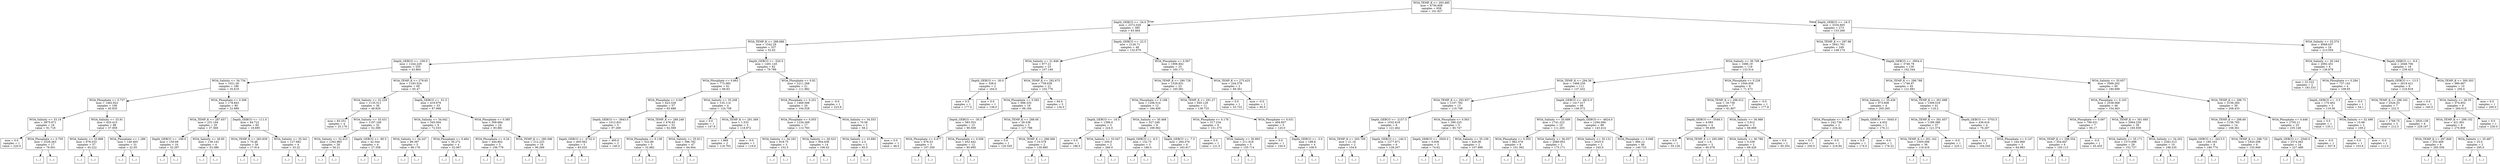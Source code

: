 digraph Tree {
node [shape=box] ;
0 [label="WOA_TEMP_K <= 293.485\nmse = 4756.608\nsamples = 658\nvalue = 101.827"] ;
1 [label="Depth_GEBCO <= -34.0\nmse = 2372.029\nsamples = 385\nvalue = 63.464"] ;
0 -> 1 [labeldistance=2.5, labelangle=45, headlabel="True"] ;
2 [label="WOA_TEMP_K <= 288.686\nmse = 1542.29\nsamples = 337\nvalue = 52.62"] ;
1 -> 2 ;
3 [label="Depth_GEBCO <= -100.0\nmse = 1244.229\nsamples = 255\nvalue = 43.864"] ;
2 -> 3 ;
4 [label="WOA_Salinity <= 34.734\nmse = 1021.26\nsamples = 186\nvalue = 35.619"] ;
3 -> 4 ;
5 [label="WOA_Phosphate <= 0.737\nmse = 1462.922\nsamples = 106\nvalue = 45.835"] ;
4 -> 5 ;
6 [label="WOA_Salinity <= 33.19\nmse = 3875.671\nsamples = 18\nvalue = 91.718"] ;
5 -> 6 ;
7 [label="mse = 0.0\nsamples = 1\nvalue = 220.0"] ;
6 -> 7 ;
8 [label="WOA_Phosphate <= 0.705\nmse = 2528.263\nsamples = 17\nvalue = 79.501"] ;
6 -> 8 ;
9 [label="(...)"] ;
8 -> 9 ;
40 [label="(...)"] ;
8 -> 40 ;
41 [label="WOA_Salinity <= 33.91\nmse = 625.415\nsamples = 88\nvalue = 37.959"] ;
5 -> 41 ;
42 [label="WOA_Salinity <= 33.898\nmse = 678.533\nsamples = 57\nvalue = 45.222"] ;
41 -> 42 ;
43 [label="(...)"] ;
42 -> 43 ;
144 [label="(...)"] ;
42 -> 144 ;
147 [label="WOA_Phosphate <= 1.289\nmse = 140.405\nsamples = 31\nvalue = 22.05"] ;
41 -> 147 ;
148 [label="(...)"] ;
147 -> 148 ;
175 [label="(...)"] ;
147 -> 175 ;
206 [label="WOA_Phosphate <= 0.306\nmse = 178.843\nsamples = 80\nvalue = 22.889"] ;
4 -> 206 ;
207 [label="WOA_TEMP_K <= 287.657\nmse = 231.194\nsamples = 20\nvalue = 37.569"] ;
206 -> 207 ;
208 [label="Depth_GEBCO <= -166.0\nmse = 150.69\nsamples = 16\nvalue = 32.297"] ;
207 -> 208 ;
209 [label="(...)"] ;
208 -> 209 ;
230 [label="(...)"] ;
208 -> 230 ;
235 [label="WOA_Salinity <= 36.85\nmse = 139.143\nsamples = 4\nvalue = 53.386"] ;
207 -> 235 ;
236 [label="(...)"] ;
235 -> 236 ;
239 [label="(...)"] ;
235 -> 239 ;
240 [label="Depth_GEBCO <= -111.0\nmse = 84.722\nsamples = 60\nvalue = 18.695"] ;
206 -> 240 ;
241 [label="WOA_TEMP_K <= 283.839\nmse = 70.46\nsamples = 56\nvalue = 17.914"] ;
240 -> 241 ;
242 [label="(...)"] ;
241 -> 242 ;
299 [label="(...)"] ;
241 -> 299 ;
304 [label="WOA_Salinity <= 35.341\nmse = 127.682\nsamples = 4\nvalue = 33.22"] ;
240 -> 304 ;
305 [label="(...)"] ;
304 -> 305 ;
310 [label="(...)"] ;
304 -> 310 ;
311 [label="WOA_TEMP_K <= 279.65\nmse = 1183.524\nsamples = 69\nvalue = 65.47"] ;
3 -> 311 ;
312 [label="WOA_Salinity <= 32.229\nmse = 1135.511\nsamples = 36\nvalue = 48.829"] ;
311 -> 312 ;
313 [label="mse = 83.251\nsamples = 4\nvalue = 25.179"] ;
312 -> 313 ;
314 [label="WOA_Salinity <= 33.431\nmse = 1197.169\nsamples = 32\nvalue = 52.399"] ;
312 -> 314 ;
315 [label="WOA_Salinity <= 32.415\nmse = 1262.963\nsamples = 28\nvalue = 56.21"] ;
314 -> 315 ;
316 [label="(...)"] ;
315 -> 316 ;
317 [label="(...)"] ;
315 -> 317 ;
326 [label="Depth_GEBCO <= -80.5\nmse = 42.344\nsamples = 4\nvalue = 27.358"] ;
314 -> 326 ;
327 [label="(...)"] ;
326 -> 327 ;
328 [label="(...)"] ;
326 -> 328 ;
333 [label="Depth_GEBCO <= -51.5\nmse = 419.979\nsamples = 33\nvalue = 87.068"] ;
311 -> 333 ;
334 [label="WOA_Salinity <= 34.642\nmse = 345.004\nsamples = 9\nvalue = 72.533"] ;
333 -> 334 ;
335 [label="WOA_Salinity <= 34.247\nmse = 89.397\nsamples = 5\nvalue = 86.178"] ;
334 -> 335 ;
336 [label="(...)"] ;
335 -> 336 ;
337 [label="(...)"] ;
335 -> 337 ;
344 [label="WOA_Phosphate <= 0.484\nmse = 30.272\nsamples = 4\nvalue = 52.067"] ;
334 -> 344 ;
345 [label="(...)"] ;
344 -> 345 ;
350 [label="(...)"] ;
344 -> 350 ;
351 [label="WOA_Phosphate <= 0.385\nmse = 309.684\nsamples = 24\nvalue = 93.881"] ;
333 -> 351 ;
352 [label="WOA_Phosphate <= 0.34\nmse = 444.802\nsamples = 5\nvalue = 106.779"] ;
351 -> 352 ;
353 [label="(...)"] ;
352 -> 353 ;
356 [label="(...)"] ;
352 -> 356 ;
357 [label="WOA_TEMP_K <= 280.596\nmse = 212.223\nsamples = 19\nvalue = 90.269"] ;
351 -> 357 ;
358 [label="(...)"] ;
357 -> 358 ;
359 [label="(...)"] ;
357 -> 359 ;
378 [label="Depth_GEBCO <= -520.5\nmse = 1491.145\nsamples = 82\nvalue = 79.789"] ;
2 -> 378 ;
379 [label="WOA_Phosphate <= 0.663\nmse = 773.085\nsamples = 61\nvalue = 68.83"] ;
378 -> 379 ;
380 [label="WOA_Phosphate <= 0.047\nmse = 623.328\nsamples = 57\nvalue = 65.688"] ;
379 -> 380 ;
381 [label="Depth_GEBCO <= -3843.0\nmse = 1012.831\nsamples = 5\nvalue = 97.269"] ;
380 -> 381 ;
382 [label="Depth_GEBCO <= -4732.0\nmse = 405.562\nsamples = 3\nvalue = 83.025"] ;
381 -> 382 ;
383 [label="(...)"] ;
382 -> 383 ;
384 [label="(...)"] ;
382 -> 384 ;
387 [label="mse = 400.0\nsamples = 2\nvalue = 140.0"] ;
381 -> 387 ;
388 [label="WOA_TEMP_K <= 289.248\nmse = 476.63\nsamples = 52\nvalue = 62.569"] ;
380 -> 388 ;
389 [label="WOA_Phosphate <= 0.138\nmse = 522.89\nsamples = 5\nvalue = 32.882"] ;
388 -> 389 ;
390 [label="(...)"] ;
389 -> 390 ;
397 [label="(...)"] ;
389 -> 397 ;
398 [label="WOA_Salinity <= 35.911\nmse = 396.782\nsamples = 47\nvalue = 64.944"] ;
388 -> 398 ;
399 [label="(...)"] ;
398 -> 399 ;
446 [label="(...)"] ;
398 -> 446 ;
469 [label="WOA_Salinity <= 35.208\nmse = 135.114\nsamples = 4\nvalue = 124.758"] ;
379 -> 469 ;
470 [label="mse = 0.0\nsamples = 1\nvalue = 147.9"] ;
469 -> 470 ;
471 [label="WOA_TEMP_K <= 291.369\nmse = 1.533\nsamples = 3\nvalue = 118.972"] ;
469 -> 471 ;
472 [label="mse = 1.869\nsamples = 2\nvalue = 118.763"] ;
471 -> 472 ;
473 [label="mse = -0.0\nsamples = 1\nvalue = 119.6"] ;
471 -> 473 ;
474 [label="WOA_Phosphate <= 0.92\nmse = 2211.268\nsamples = 21\nvalue = 111.982"] ;
378 -> 474 ;
475 [label="WOA_Phosphate <= 0.251\nmse = 1469.568\nsamples = 20\nvalue = 104.528"] ;
474 -> 475 ;
476 [label="WOA_Phosphate <= 0.055\nmse = 1234.269\nsamples = 17\nvalue = 113.793"] ;
475 -> 476 ;
477 [label="WOA_Salinity <= 34.183\nmse = 918.75\nsamples = 3\nvalue = 152.5"] ;
476 -> 477 ;
478 [label="(...)"] ;
477 -> 478 ;
479 [label="(...)"] ;
477 -> 479 ;
482 [label="WOA_Salinity <= 28.323\nmse = 954.636\nsamples = 14\nvalue = 106.42"] ;
476 -> 482 ;
483 [label="(...)"] ;
482 -> 483 ;
486 [label="(...)"] ;
482 -> 486 ;
505 [label="WOA_Salinity <= 34.553\nmse = 70.56\nsamples = 3\nvalue = 58.2"] ;
475 -> 505 ;
506 [label="WOA_Salinity <= 33.685\nmse = 2.0\nsamples = 2\nvalue = 65.0"] ;
505 -> 506 ;
507 [label="(...)"] ;
506 -> 507 ;
508 [label="(...)"] ;
506 -> 508 ;
509 [label="mse = 0.0\nsamples = 1\nvalue = 48.0"] ;
505 -> 509 ;
510 [label="mse = -0.0\nsamples = 1\nvalue = 223.8"] ;
474 -> 510 ;
511 [label="Depth_GEBCO <= -22.5\nmse = 2126.71\nsamples = 48\nvalue = 132.679"] ;
1 -> 511 ;
512 [label="WOA_Salinity <= 31.846\nmse = 977.21\nsamples = 23\nvalue = 107.149"] ;
511 -> 512 ;
513 [label="Depth_GEBCO <= -30.0\nmse = 338.0\nsamples = 2\nvalue = 164.0"] ;
512 -> 513 ;
514 [label="mse = 0.0\nsamples = 1\nvalue = 177.0"] ;
513 -> 514 ;
515 [label="mse = 0.0\nsamples = 1\nvalue = 138.0"] ;
513 -> 515 ;
516 [label="WOA_TEMP_K <= 292.675\nmse = 758.639\nsamples = 21\nvalue = 102.776"] ;
512 -> 516 ;
517 [label="WOA_Phosphate <= 0.592\nmse = 696.335\nsamples = 18\nvalue = 98.184"] ;
516 -> 517 ;
518 [label="Depth_GEBCO <= -30.5\nmse = 583.353\nsamples = 15\nvalue = 90.509"] ;
517 -> 518 ;
519 [label="WOA_Phosphate <= 0.477\nmse = 676.53\nsamples = 3\nvalue = 107.359"] ;
518 -> 519 ;
520 [label="(...)"] ;
519 -> 520 ;
523 [label="(...)"] ;
519 -> 523 ;
524 [label="WOA_Phosphate <= 0.058\nmse = 452.442\nsamples = 12\nvalue = 85.695"] ;
518 -> 524 ;
525 [label="(...)"] ;
524 -> 525 ;
526 [label="(...)"] ;
524 -> 526 ;
539 [label="WOA_TEMP_K <= 288.06\nmse = 28.538\nsamples = 3\nvalue = 127.788"] ;
517 -> 539 ;
540 [label="mse = 0.0\nsamples = 1\nvalue = 120.545"] ;
539 -> 540 ;
541 [label="WOA_TEMP_K <= 288.366\nmse = 10.579\nsamples = 2\nvalue = 130.685"] ;
539 -> 541 ;
542 [label="(...)"] ;
541 -> 542 ;
543 [label="(...)"] ;
541 -> 543 ;
544 [label="mse = 64.0\nsamples = 3\nvalue = 134.0"] ;
516 -> 544 ;
545 [label="WOA_Phosphate <= 0.567\nmse = 1906.842\nsamples = 25\nvalue = 160.172"] ;
511 -> 545 ;
546 [label="WOA_TEMP_K <= 290.728\nmse = 1526.831\nsamples = 23\nvalue = 165.081"] ;
545 -> 546 ;
547 [label="WOA_Phosphate <= 0.188\nmse = 1206.514\nsamples = 12\nvalue = 184.409"] ;
546 -> 547 ;
548 [label="Depth_GEBCO <= -16.5\nmse = 1396.0\nsamples = 3\nvalue = 224.0"] ;
547 -> 548 ;
549 [label="mse = 0.0\nsamples = 1\nvalue = 188.0"] ;
548 -> 549 ;
550 [label="WOA_Salinity <= 33.547\nmse = 200.0\nsamples = 2\nvalue = 260.0"] ;
548 -> 550 ;
551 [label="(...)"] ;
550 -> 551 ;
552 [label="(...)"] ;
550 -> 552 ;
553 [label="WOA_Salinity <= 30.468\nmse = 327.246\nsamples = 9\nvalue = 169.562"] ;
547 -> 553 ;
554 [label="Depth_GEBCO <= -6.5\nmse = 132.75\nsamples = 3\nvalue = 186.5"] ;
553 -> 554 ;
555 [label="(...)"] ;
554 -> 555 ;
558 [label="(...)"] ;
554 -> 558 ;
559 [label="Depth_GEBCO <= -7.5\nmse = 264.576\nsamples = 6\nvalue = 163.917"] ;
553 -> 559 ;
560 [label="(...)"] ;
559 -> 560 ;
565 [label="(...)"] ;
559 -> 565 ;
568 [label="WOA_TEMP_K <= 291.27\nmse = 645.129\nsamples = 11\nvalue = 136.733"] ;
546 -> 568 ;
569 [label="WOA_Phosphate <= 0.178\nmse = 317.234\nsamples = 6\nvalue = 151.375"] ;
568 -> 569 ;
570 [label="mse = 0.0\nsamples = 1\nvalue = 121.0"] ;
569 -> 570 ;
571 [label="WOA_Salinity <= 30.893\nmse = 211.918\nsamples = 5\nvalue = 155.714"] ;
569 -> 571 ;
572 [label="(...)"] ;
571 -> 572 ;
577 [label="(...)"] ;
571 -> 577 ;
580 [label="WOA_Phosphate <= 0.031\nmse = 494.857\nsamples = 5\nvalue = 120.0"] ;
568 -> 580 ;
581 [label="mse = 0.0\nsamples = 1\nvalue = 150.0"] ;
580 -> 581 ;
582 [label="Depth_GEBCO <= -3.0\nmse = 188.8\nsamples = 4\nvalue = 108.0"] ;
580 -> 582 ;
583 [label="(...)"] ;
582 -> 583 ;
588 [label="(...)"] ;
582 -> 588 ;
589 [label="WOA_TEMP_K <= 275.425\nmse = 244.578\nsamples = 2\nvalue = 69.361"] ;
545 -> 589 ;
590 [label="mse = 0.0\nsamples = 1\nvalue = 53.722"] ;
589 -> 590 ;
591 [label="mse = -0.0\nsamples = 1\nvalue = 85.0"] ;
589 -> 591 ;
592 [label="Depth_GEBCO <= -16.5\nmse = 3334.605\nsamples = 273\nvalue = 153.266"] ;
0 -> 592 [labeldistance=2.5, labelangle=-45, headlabel="False"] ;
593 [label="WOA_TEMP_K <= 297.98\nmse = 2941.761\nsamples = 249\nvalue = 148.174"] ;
592 -> 593 ;
594 [label="WOA_Salinity <= 36.709\nmse = 1686.19\nsamples = 119\nvalue = 133.514"] ;
593 -> 594 ;
595 [label="WOA_TEMP_K <= 294.36\nmse = 1468.239\nsamples = 111\nvalue = 137.432"] ;
594 -> 595 ;
596 [label="WOA_TEMP_K <= 293.937\nmse = 1107.782\nsamples = 13\nvalue = 110.748"] ;
595 -> 596 ;
597 [label="Depth_GEBCO <= -2157.5\nmse = 1032.618\nsamples = 8\nvalue = 121.462"] ;
596 -> 597 ;
598 [label="WOA_TEMP_K <= 293.709\nmse = 21.16\nsamples = 2\nvalue = 104.6"] ;
597 -> 598 ;
599 [label="(...)"] ;
598 -> 599 ;
600 [label="(...)"] ;
598 -> 600 ;
601 [label="Depth_GEBCO <= -140.5\nmse = 1277.971\nsamples = 6\nvalue = 128.207"] ;
597 -> 601 ;
602 [label="(...)"] ;
601 -> 602 ;
605 [label="(...)"] ;
601 -> 605 ;
606 [label="WOA_Phosphate <= 0.563\nmse = 390.225\nsamples = 5\nvalue = 85.747"] ;
596 -> 606 ;
607 [label="Depth_GEBCO <= -3505.0\nmse = 0.936\nsamples = 3\nvalue = 74.62"] ;
606 -> 607 ;
608 [label="(...)"] ;
607 -> 608 ;
609 [label="(...)"] ;
607 -> 609 ;
612 [label="WOA_Salinity <= 35.159\nmse = 426.06\nsamples = 2\nvalue = 107.999"] ;
606 -> 612 ;
613 [label="(...)"] ;
612 -> 613 ;
614 [label="(...)"] ;
612 -> 614 ;
615 [label="Depth_GEBCO <= -4815.0\nmse = 1417.017\nsamples = 98\nvalue = 140.572"] ;
595 -> 615 ;
616 [label="WOA_Salinity <= 35.699\nmse = 1741.222\nsamples = 10\nvalue = 111.203"] ;
615 -> 616 ;
617 [label="WOA_Phosphate <= 0.355\nmse = 962.576\nsamples = 8\nvalue = 101.362"] ;
616 -> 617 ;
618 [label="(...)"] ;
617 -> 618 ;
627 [label="(...)"] ;
617 -> 627 ;
630 [label="WOA_Salinity <= 36.057\nmse = 2080.952\nsamples = 2\nvalue = 175.171"] ;
616 -> 630 ;
631 [label="(...)"] ;
630 -> 631 ;
632 [label="(...)"] ;
630 -> 632 ;
633 [label="Depth_GEBCO <= -4624.0\nmse = 1294.094\nsamples = 88\nvalue = 143.414"] ;
615 -> 633 ;
634 [label="WOA_Salinity <= 35.131\nmse = 2025.0\nsamples = 2\nvalue = 245.0"] ;
633 -> 634 ;
635 [label="(...)"] ;
634 -> 635 ;
636 [label="(...)"] ;
634 -> 636 ;
637 [label="WOA_Phosphate <= 0.048\nmse = 994.12\nsamples = 86\nvalue = 140.723"] ;
633 -> 637 ;
638 [label="(...)"] ;
637 -> 638 ;
651 [label="(...)"] ;
637 -> 651 ;
766 [label="WOA_Phosphate <= 0.226\nmse = 1044.938\nsamples = 8\nvalue = 71.473"] ;
594 -> 766 ;
767 [label="WOA_TEMP_K <= 296.012\nmse = 18.739\nsamples = 7\nvalue = 61.807"] ;
766 -> 767 ;
768 [label="Depth_GEBCO <= -3549.5\nmse = 4.083\nsamples = 4\nvalue = 59.459"] ;
767 -> 768 ;
769 [label="mse = 0.0\nsamples = 1\nvalue = 55.126"] ;
768 -> 769 ;
770 [label="WOA_TEMP_K <= 295.099\nmse = 1.6\nsamples = 3\nvalue = 60.078"] ;
768 -> 770 ;
771 [label="(...)"] ;
770 -> 771 ;
772 [label="(...)"] ;
770 -> 772 ;
773 [label="WOA_Salinity <= 36.988\nmse = 3.912\nsamples = 3\nvalue = 68.069"] ;
767 -> 773 ;
774 [label="WOA_Salinity <= 36.788\nmse = 0.339\nsamples = 2\nvalue = 69.426"] ;
773 -> 774 ;
775 [label="(...)"] ;
774 -> 775 ;
776 [label="(...)"] ;
774 -> 776 ;
777 [label="mse = 0.0\nsamples = 1\nvalue = 65.354"] ;
773 -> 777 ;
778 [label="mse = -0.0\nsamples = 1\nvalue = 177.8"] ;
766 -> 778 ;
779 [label="Depth_GEBCO <= -3954.0\nmse = 3746.78\nsamples = 130\nvalue = 162.344"] ;
593 -> 779 ;
780 [label="WOA_TEMP_K <= 298.788\nmse = 1746.97\nsamples = 45\nvalue = 121.681"] ;
779 -> 780 ;
781 [label="WOA_Salinity <= 35.436\nmse = 973.608\nsamples = 4\nvalue = 205.265"] ;
780 -> 781 ;
782 [label="WOA_Phosphate <= 0.116\nmse = 242.736\nsamples = 2\nvalue = 234.42"] ;
781 -> 782 ;
783 [label="mse = 0.0\nsamples = 1\nvalue = 250.0"] ;
782 -> 783 ;
784 [label="mse = -0.0\nsamples = 1\nvalue = 218.84"] ;
782 -> 784 ;
785 [label="Depth_GEBCO <= -5045.0\nmse = 4.452\nsamples = 2\nvalue = 176.11"] ;
781 -> 785 ;
786 [label="mse = 0.0\nsamples = 1\nvalue = 174.0"] ;
785 -> 786 ;
787 [label="mse = -0.0\nsamples = 1\nvalue = 178.22"] ;
785 -> 787 ;
788 [label="WOA_TEMP_K <= 301.688\nmse = 1309.519\nsamples = 41\nvalue = 116.2"] ;
780 -> 788 ;
789 [label="WOA_TEMP_K <= 301.657\nmse = 1189.398\nsamples = 37\nvalue = 121.374"] ;
788 -> 789 ;
790 [label="WOA_TEMP_K <= 301.162\nmse = 1005.006\nsamples = 36\nvalue = 119.416"] ;
789 -> 790 ;
791 [label="(...)"] ;
790 -> 791 ;
844 [label="(...)"] ;
790 -> 844 ;
861 [label="mse = -0.0\nsamples = 1\nvalue = 225.1"] ;
789 -> 861 ;
862 [label="Depth_GEBCO <= -5703.5\nmse = 436.616\nsamples = 4\nvalue = 76.287"] ;
788 -> 862 ;
863 [label="mse = 0.0\nsamples = 1\nvalue = 104.545"] ;
862 -> 863 ;
864 [label="WOA_Phosphate <= 0.147\nmse = 164.069\nsamples = 3\nvalue = 64.983"] ;
862 -> 864 ;
865 [label="(...)"] ;
864 -> 865 ;
868 [label="(...)"] ;
864 -> 868 ;
869 [label="WOA_Salinity <= 35.657\nmse = 3566.202\nsamples = 85\nvalue = 180.699"] ;
779 -> 869 ;
870 [label="WOA_Phosphate <= 0.103\nmse = 2538.068\nsamples = 46\nvalue = 154.463"] ;
869 -> 870 ;
871 [label="WOA_Phosphate <= 0.097\nmse = 790.031\nsamples = 7\nvalue = 95.17"] ;
870 -> 871 ;
872 [label="WOA_TEMP_K <= 298.554\nmse = 354.847\nsamples = 6\nvalue = 105.113"] ;
871 -> 872 ;
873 [label="(...)"] ;
872 -> 873 ;
874 [label="(...)"] ;
872 -> 874 ;
883 [label="mse = -0.0\nsamples = 1\nvalue = 45.455"] ;
871 -> 883 ;
884 [label="WOA_TEMP_K <= 301.685\nmse = 2064.239\nsamples = 39\nvalue = 165.939"] ;
870 -> 884 ;
885 [label="WOA_Salinity <= 35.171\nmse = 1373.698\nsamples = 29\nvalue = 152.727"] ;
884 -> 885 ;
886 [label="(...)"] ;
885 -> 886 ;
933 [label="(...)"] ;
885 -> 933 ;
934 [label="WOA_Salinity <= 34.202\nmse = 2282.513\nsamples = 10\nvalue = 198.235"] ;
884 -> 934 ;
935 [label="(...)"] ;
934 -> 935 ;
950 [label="(...)"] ;
934 -> 950 ;
951 [label="WOA_TEMP_K <= 298.73\nmse = 3156.264\nsamples = 39\nvalue = 208.433"] ;
869 -> 951 ;
952 [label="WOA_TEMP_K <= 298.69\nmse = 1156.765\nsamples = 14\nvalue = 168.361"] ;
951 -> 952 ;
953 [label="Depth_GEBCO <= -3413.5\nmse = 185.163\nsamples = 8\nvalue = 180.774"] ;
952 -> 953 ;
954 [label="(...)"] ;
953 -> 954 ;
957 [label="(...)"] ;
953 -> 957 ;
964 [label="WOA_TEMP_K <= 298.725\nmse = 1820.208\nsamples = 6\nvalue = 155.949"] ;
952 -> 964 ;
965 [label="(...)"] ;
964 -> 965 ;
966 [label="(...)"] ;
964 -> 966 ;
967 [label="WOA_Phosphate <= 0.446\nmse = 2705.11\nsamples = 25\nvalue = 235.148"] ;
951 -> 967 ;
968 [label="Depth_GEBCO <= -2540.0\nmse = 2374.062\nsamples = 24\nvalue = 227.489"] ;
967 -> 968 ;
969 [label="(...)"] ;
968 -> 969 ;
978 [label="(...)"] ;
968 -> 978 ;
991 [label="mse = -0.0\nsamples = 1\nvalue = 307.9"] ;
967 -> 991 ;
992 [label="WOA_Salinity <= 33.374\nmse = 4068.637\nsamples = 24\nvalue = 213.054"] ;
592 -> 992 ;
993 [label="WOA_Salinity <= 30.164\nmse = 2092.451\nsamples = 6\nvalue = 136.878"] ;
992 -> 993 ;
994 [label="mse = 22.222\nsamples = 2\nvalue = 193.333"] ;
993 -> 994 ;
995 [label="WOA_Phosphate <= 0.284\nmse = 737.143\nsamples = 4\nvalue = 108.65"] ;
993 -> 995 ;
996 [label="Depth_GEBCO <= -3.5\nmse = 170.402\nsamples = 3\nvalue = 119.56"] ;
995 -> 996 ;
997 [label="mse = 0.0\nsamples = 1\nvalue = 135.1"] ;
996 -> 997 ;
998 [label="WOA_Salinity <= 32.498\nmse = 15.68\nsamples = 2\nvalue = 109.2"] ;
996 -> 998 ;
999 [label="mse = 0.0\nsamples = 1\nvalue = 103.6"] ;
998 -> 999 ;
1000 [label="mse = -0.0\nsamples = 1\nvalue = 112.0"] ;
998 -> 1000 ;
1001 [label="mse = -0.0\nsamples = 1\nvalue = 54.1"] ;
995 -> 1001 ;
1002 [label="Depth_GEBCO <= -9.0\nmse = 2048.706\nsamples = 18\nvalue = 239.423"] ;
992 -> 1002 ;
1003 [label="Depth_GEBCO <= -13.5\nmse = 2619.421\nsamples = 8\nvalue = 216.818"] ;
1002 -> 1003 ;
1004 [label="WOA_TEMP_K <= 298.162\nmse = 2526.25\nsamples = 7\nvalue = 222.5"] ;
1003 -> 1004 ;
1005 [label="mse = 1768.75\nsamples = 3\nvalue = 212.5"] ;
1004 -> 1005 ;
1006 [label="mse = 2920.139\nsamples = 4\nvalue = 229.167"] ;
1004 -> 1006 ;
1007 [label="mse = 0.0\nsamples = 1\nvalue = 160.0"] ;
1003 -> 1007 ;
1008 [label="WOA_TEMP_K <= 300.303\nmse = 980.667\nsamples = 10\nvalue = 256.0"] ;
1002 -> 1008 ;
1009 [label="WOA_Salinity <= 36.55\nmse = 574.852\nsamples = 9\nvalue = 264.615"] ;
1008 -> 1009 ;
1010 [label="WOA_TEMP_K <= 299.102\nmse = 421.901\nsamples = 8\nvalue = 270.909"] ;
1009 -> 1010 ;
1011 [label="WOA_TEMP_K <= 297.849\nmse = 352.469\nsamples = 6\nvalue = 265.556"] ;
1010 -> 1011 ;
1012 [label="(...)"] ;
1011 -> 1012 ;
1013 [label="(...)"] ;
1011 -> 1013 ;
1016 [label="WOA_Salinity <= 35.487\nmse = 25.0\nsamples = 2\nvalue = 295.0"] ;
1010 -> 1016 ;
1017 [label="(...)"] ;
1016 -> 1017 ;
1018 [label="(...)"] ;
1016 -> 1018 ;
1019 [label="mse = 0.0\nsamples = 1\nvalue = 230.0"] ;
1009 -> 1019 ;
1020 [label="mse = 0.0\nsamples = 1\nvalue = 200.0"] ;
1008 -> 1020 ;
}